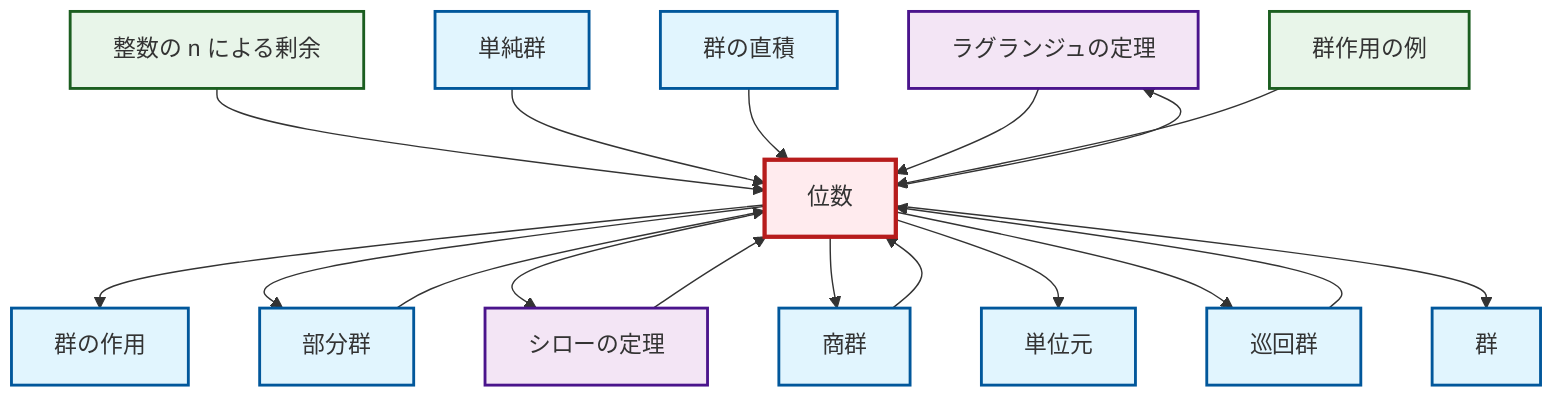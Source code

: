 graph TD
    classDef definition fill:#e1f5fe,stroke:#01579b,stroke-width:2px
    classDef theorem fill:#f3e5f5,stroke:#4a148c,stroke-width:2px
    classDef axiom fill:#fff3e0,stroke:#e65100,stroke-width:2px
    classDef example fill:#e8f5e9,stroke:#1b5e20,stroke-width:2px
    classDef current fill:#ffebee,stroke:#b71c1c,stroke-width:3px
    thm-lagrange["ラグランジュの定理"]:::theorem
    ex-quotient-integers-mod-n["整数の n による剰余"]:::example
    def-group["群"]:::definition
    def-subgroup["部分群"]:::definition
    ex-group-action-examples["群作用の例"]:::example
    def-quotient-group["商群"]:::definition
    def-cyclic-group["巡回群"]:::definition
    def-direct-product["群の直積"]:::definition
    def-simple-group["単純群"]:::definition
    def-identity-element["単位元"]:::definition
    def-group-action["群の作用"]:::definition
    thm-sylow["シローの定理"]:::theorem
    def-order["位数"]:::definition
    thm-sylow --> def-order
    def-order --> def-group-action
    ex-quotient-integers-mod-n --> def-order
    def-order --> def-subgroup
    def-order --> thm-sylow
    def-order --> def-quotient-group
    def-simple-group --> def-order
    def-order --> def-identity-element
    def-direct-product --> def-order
    thm-lagrange --> def-order
    def-cyclic-group --> def-order
    def-subgroup --> def-order
    ex-group-action-examples --> def-order
    def-quotient-group --> def-order
    def-order --> thm-lagrange
    def-order --> def-cyclic-group
    def-order --> def-group
    class def-order current